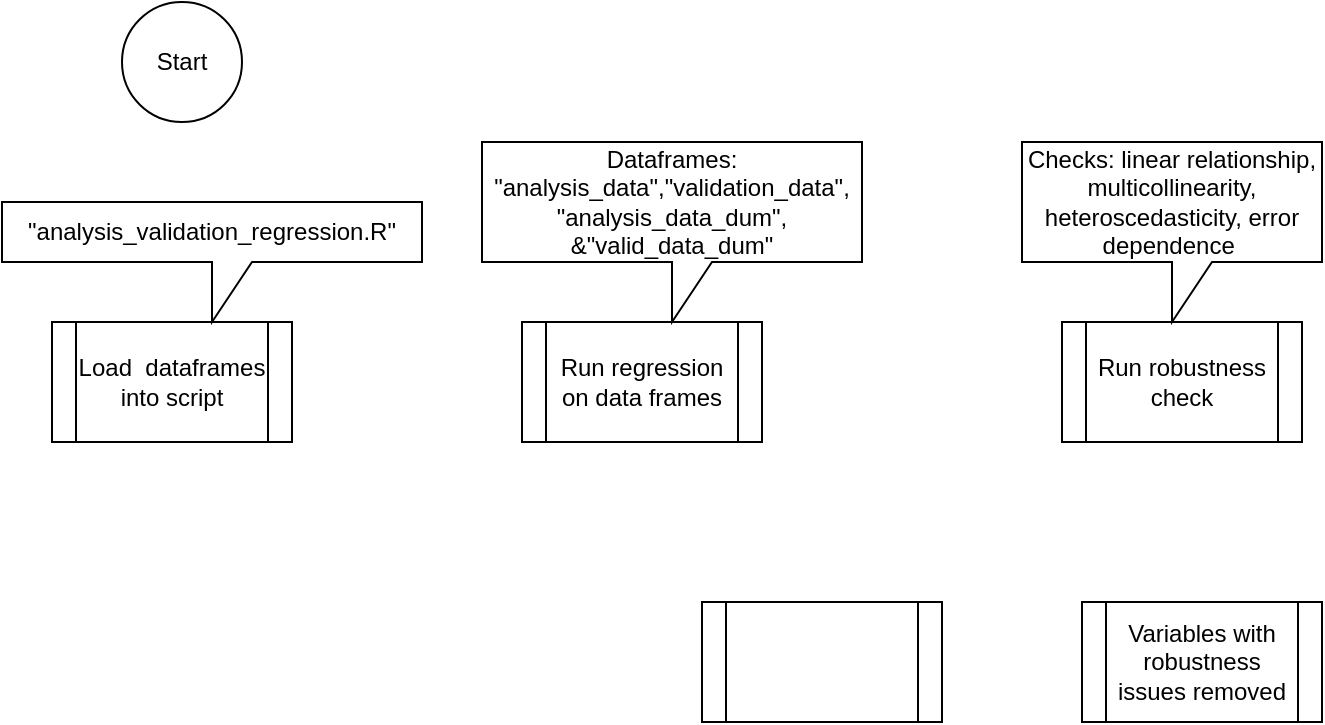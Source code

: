 <mxfile version="10.6.7" type="github"><diagram id="77UgJn2Q5M781ulJr3Km" name="Page-1"><mxGraphModel dx="754" dy="708" grid="1" gridSize="10" guides="1" tooltips="1" connect="1" arrows="1" fold="1" page="1" pageScale="1" pageWidth="850" pageHeight="1100" math="0" shadow="0"><root><mxCell id="0"/><mxCell id="1" parent="0"/><mxCell id="CDvQ_nkS9E9MlSgqwA33-1" value="Start" style="ellipse;whiteSpace=wrap;html=1;aspect=fixed;" parent="1" vertex="1"><mxGeometry x="90" y="20" width="60" height="60" as="geometry"/></mxCell><mxCell id="CDvQ_nkS9E9MlSgqwA33-2" value="Load&amp;nbsp; dataframes into script" style="shape=process;whiteSpace=wrap;html=1;backgroundOutline=1;" parent="1" vertex="1"><mxGeometry x="55" y="180" width="120" height="60" as="geometry"/></mxCell><mxCell id="CDvQ_nkS9E9MlSgqwA33-3" value="&quot;analysis_validation_regression.R&quot;" style="shape=callout;whiteSpace=wrap;html=1;perimeter=calloutPerimeter;" parent="1" vertex="1"><mxGeometry x="30" y="120" width="210" height="60" as="geometry"/></mxCell><mxCell id="CDvQ_nkS9E9MlSgqwA33-4" value="Run regression on data frames" style="shape=process;whiteSpace=wrap;html=1;backgroundOutline=1;" parent="1" vertex="1"><mxGeometry x="290" y="180" width="120" height="60" as="geometry"/></mxCell><mxCell id="CDvQ_nkS9E9MlSgqwA33-5" value="Dataframes: &quot;analysis_data&quot;,&quot;validation_data&quot;,&lt;br&gt;&quot;analysis_data_dum&quot;, &amp;amp;&quot;valid_data_dum&quot;&lt;br&gt;" style="shape=callout;whiteSpace=wrap;html=1;perimeter=calloutPerimeter;" parent="1" vertex="1"><mxGeometry x="270" y="90" width="190" height="90" as="geometry"/></mxCell><mxCell id="CDvQ_nkS9E9MlSgqwA33-6" value="Run robustness check" style="shape=process;whiteSpace=wrap;html=1;backgroundOutline=1;" parent="1" vertex="1"><mxGeometry x="560" y="180" width="120" height="60" as="geometry"/></mxCell><mxCell id="CDvQ_nkS9E9MlSgqwA33-7" value="&lt;span&gt;Checks: linear relationship, multicollinearity, heteroscedasticity, error dependence&amp;nbsp;&lt;/span&gt;" style="shape=callout;whiteSpace=wrap;html=1;perimeter=calloutPerimeter;" parent="1" vertex="1"><mxGeometry x="540" y="90" width="150" height="90" as="geometry"/></mxCell><mxCell id="CDvQ_nkS9E9MlSgqwA33-8" value="Variables with robustness issues removed" style="shape=process;whiteSpace=wrap;html=1;backgroundOutline=1;" parent="1" vertex="1"><mxGeometry x="570" y="320" width="120" height="60" as="geometry"/></mxCell><mxCell id="AG6vBf82Q-DAV0z2ngRD-1" value="" style="shape=process;whiteSpace=wrap;html=1;backgroundOutline=1;" vertex="1" parent="1"><mxGeometry x="380" y="320" width="120" height="60" as="geometry"/></mxCell></root></mxGraphModel></diagram></mxfile>